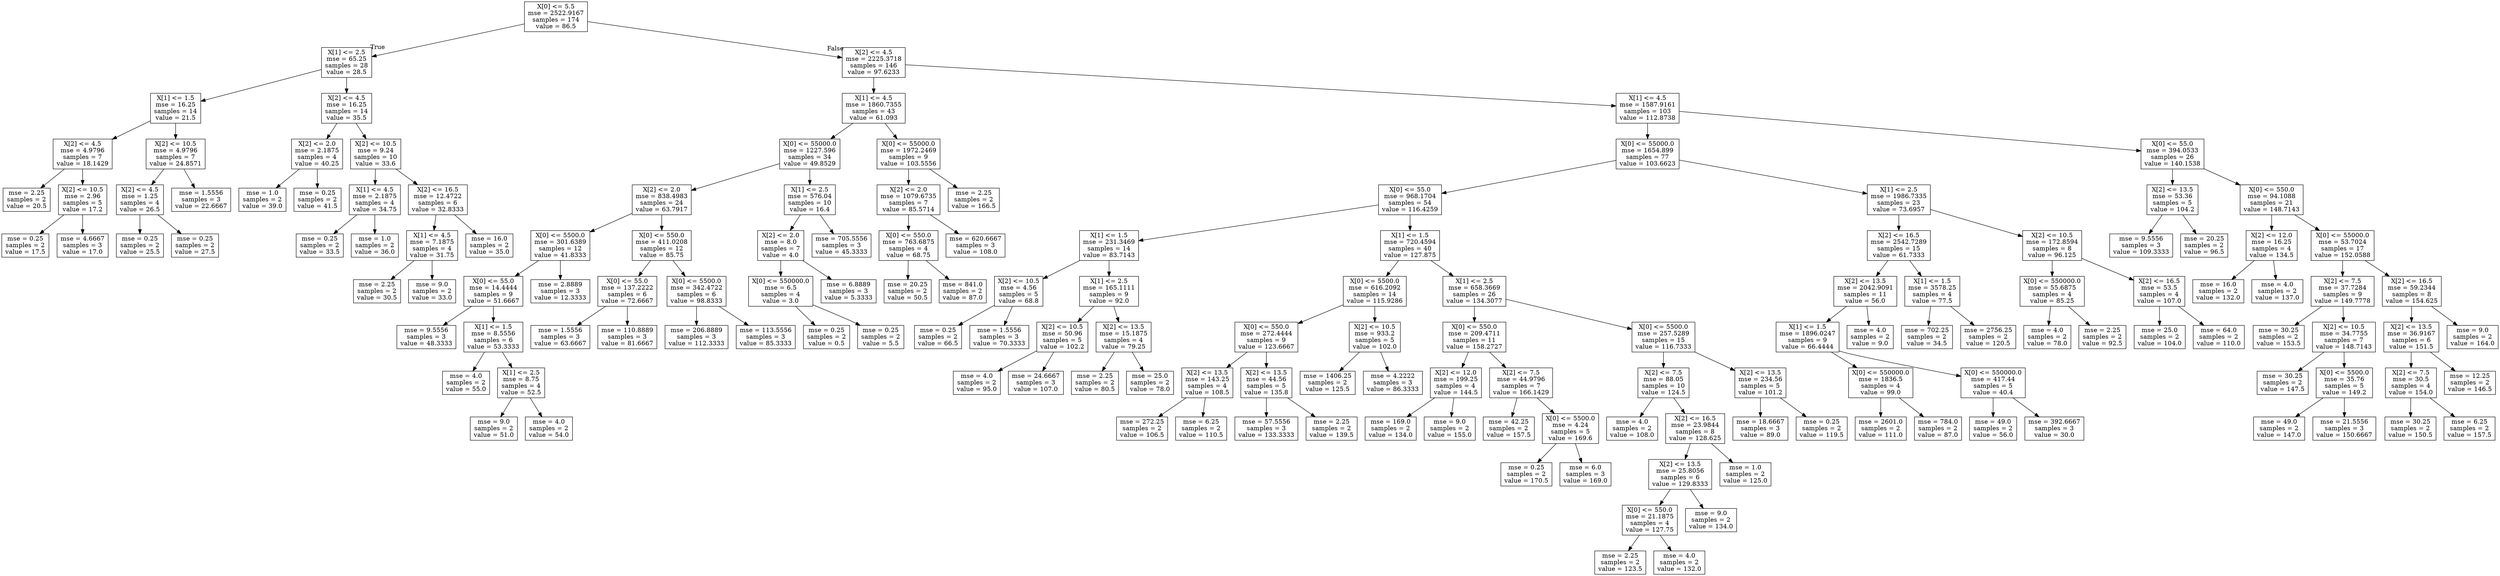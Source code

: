 digraph Tree {
node [shape=box] ;
0 [label="X[0] <= 5.5\nmse = 2522.9167\nsamples = 174\nvalue = 86.5"] ;
1 [label="X[1] <= 2.5\nmse = 65.25\nsamples = 28\nvalue = 28.5"] ;
0 -> 1 [labeldistance=2.5, labelangle=45, headlabel="True"] ;
2 [label="X[1] <= 1.5\nmse = 16.25\nsamples = 14\nvalue = 21.5"] ;
1 -> 2 ;
3 [label="X[2] <= 4.5\nmse = 4.9796\nsamples = 7\nvalue = 18.1429"] ;
2 -> 3 ;
4 [label="mse = 2.25\nsamples = 2\nvalue = 20.5"] ;
3 -> 4 ;
5 [label="X[2] <= 10.5\nmse = 2.96\nsamples = 5\nvalue = 17.2"] ;
3 -> 5 ;
6 [label="mse = 0.25\nsamples = 2\nvalue = 17.5"] ;
5 -> 6 ;
7 [label="mse = 4.6667\nsamples = 3\nvalue = 17.0"] ;
5 -> 7 ;
8 [label="X[2] <= 10.5\nmse = 4.9796\nsamples = 7\nvalue = 24.8571"] ;
2 -> 8 ;
9 [label="X[2] <= 4.5\nmse = 1.25\nsamples = 4\nvalue = 26.5"] ;
8 -> 9 ;
10 [label="mse = 0.25\nsamples = 2\nvalue = 25.5"] ;
9 -> 10 ;
11 [label="mse = 0.25\nsamples = 2\nvalue = 27.5"] ;
9 -> 11 ;
12 [label="mse = 1.5556\nsamples = 3\nvalue = 22.6667"] ;
8 -> 12 ;
13 [label="X[2] <= 4.5\nmse = 16.25\nsamples = 14\nvalue = 35.5"] ;
1 -> 13 ;
14 [label="X[2] <= 2.0\nmse = 2.1875\nsamples = 4\nvalue = 40.25"] ;
13 -> 14 ;
15 [label="mse = 1.0\nsamples = 2\nvalue = 39.0"] ;
14 -> 15 ;
16 [label="mse = 0.25\nsamples = 2\nvalue = 41.5"] ;
14 -> 16 ;
17 [label="X[2] <= 10.5\nmse = 9.24\nsamples = 10\nvalue = 33.6"] ;
13 -> 17 ;
18 [label="X[1] <= 4.5\nmse = 2.1875\nsamples = 4\nvalue = 34.75"] ;
17 -> 18 ;
19 [label="mse = 0.25\nsamples = 2\nvalue = 33.5"] ;
18 -> 19 ;
20 [label="mse = 1.0\nsamples = 2\nvalue = 36.0"] ;
18 -> 20 ;
21 [label="X[2] <= 16.5\nmse = 12.4722\nsamples = 6\nvalue = 32.8333"] ;
17 -> 21 ;
22 [label="X[1] <= 4.5\nmse = 7.1875\nsamples = 4\nvalue = 31.75"] ;
21 -> 22 ;
23 [label="mse = 2.25\nsamples = 2\nvalue = 30.5"] ;
22 -> 23 ;
24 [label="mse = 9.0\nsamples = 2\nvalue = 33.0"] ;
22 -> 24 ;
25 [label="mse = 16.0\nsamples = 2\nvalue = 35.0"] ;
21 -> 25 ;
26 [label="X[2] <= 4.5\nmse = 2225.3718\nsamples = 146\nvalue = 97.6233"] ;
0 -> 26 [labeldistance=2.5, labelangle=-45, headlabel="False"] ;
27 [label="X[1] <= 4.5\nmse = 1860.7355\nsamples = 43\nvalue = 61.093"] ;
26 -> 27 ;
28 [label="X[0] <= 55000.0\nmse = 1227.596\nsamples = 34\nvalue = 49.8529"] ;
27 -> 28 ;
29 [label="X[2] <= 2.0\nmse = 838.4983\nsamples = 24\nvalue = 63.7917"] ;
28 -> 29 ;
30 [label="X[0] <= 5500.0\nmse = 301.6389\nsamples = 12\nvalue = 41.8333"] ;
29 -> 30 ;
31 [label="X[0] <= 55.0\nmse = 14.4444\nsamples = 9\nvalue = 51.6667"] ;
30 -> 31 ;
32 [label="mse = 9.5556\nsamples = 3\nvalue = 48.3333"] ;
31 -> 32 ;
33 [label="X[1] <= 1.5\nmse = 8.5556\nsamples = 6\nvalue = 53.3333"] ;
31 -> 33 ;
34 [label="mse = 4.0\nsamples = 2\nvalue = 55.0"] ;
33 -> 34 ;
35 [label="X[1] <= 2.5\nmse = 8.75\nsamples = 4\nvalue = 52.5"] ;
33 -> 35 ;
36 [label="mse = 9.0\nsamples = 2\nvalue = 51.0"] ;
35 -> 36 ;
37 [label="mse = 4.0\nsamples = 2\nvalue = 54.0"] ;
35 -> 37 ;
38 [label="mse = 2.8889\nsamples = 3\nvalue = 12.3333"] ;
30 -> 38 ;
39 [label="X[0] <= 550.0\nmse = 411.0208\nsamples = 12\nvalue = 85.75"] ;
29 -> 39 ;
40 [label="X[0] <= 55.0\nmse = 137.2222\nsamples = 6\nvalue = 72.6667"] ;
39 -> 40 ;
41 [label="mse = 1.5556\nsamples = 3\nvalue = 63.6667"] ;
40 -> 41 ;
42 [label="mse = 110.8889\nsamples = 3\nvalue = 81.6667"] ;
40 -> 42 ;
43 [label="X[0] <= 5500.0\nmse = 342.4722\nsamples = 6\nvalue = 98.8333"] ;
39 -> 43 ;
44 [label="mse = 206.8889\nsamples = 3\nvalue = 112.3333"] ;
43 -> 44 ;
45 [label="mse = 113.5556\nsamples = 3\nvalue = 85.3333"] ;
43 -> 45 ;
46 [label="X[1] <= 2.5\nmse = 576.04\nsamples = 10\nvalue = 16.4"] ;
28 -> 46 ;
47 [label="X[2] <= 2.0\nmse = 8.0\nsamples = 7\nvalue = 4.0"] ;
46 -> 47 ;
48 [label="X[0] <= 550000.0\nmse = 6.5\nsamples = 4\nvalue = 3.0"] ;
47 -> 48 ;
49 [label="mse = 0.25\nsamples = 2\nvalue = 0.5"] ;
48 -> 49 ;
50 [label="mse = 0.25\nsamples = 2\nvalue = 5.5"] ;
48 -> 50 ;
51 [label="mse = 6.8889\nsamples = 3\nvalue = 5.3333"] ;
47 -> 51 ;
52 [label="mse = 705.5556\nsamples = 3\nvalue = 45.3333"] ;
46 -> 52 ;
53 [label="X[0] <= 55000.0\nmse = 1972.2469\nsamples = 9\nvalue = 103.5556"] ;
27 -> 53 ;
54 [label="X[2] <= 2.0\nmse = 1079.6735\nsamples = 7\nvalue = 85.5714"] ;
53 -> 54 ;
55 [label="X[0] <= 550.0\nmse = 763.6875\nsamples = 4\nvalue = 68.75"] ;
54 -> 55 ;
56 [label="mse = 20.25\nsamples = 2\nvalue = 50.5"] ;
55 -> 56 ;
57 [label="mse = 841.0\nsamples = 2\nvalue = 87.0"] ;
55 -> 57 ;
58 [label="mse = 620.6667\nsamples = 3\nvalue = 108.0"] ;
54 -> 58 ;
59 [label="mse = 2.25\nsamples = 2\nvalue = 166.5"] ;
53 -> 59 ;
60 [label="X[1] <= 4.5\nmse = 1587.9161\nsamples = 103\nvalue = 112.8738"] ;
26 -> 60 ;
61 [label="X[0] <= 55000.0\nmse = 1654.899\nsamples = 77\nvalue = 103.6623"] ;
60 -> 61 ;
62 [label="X[0] <= 55.0\nmse = 968.1704\nsamples = 54\nvalue = 116.4259"] ;
61 -> 62 ;
63 [label="X[1] <= 1.5\nmse = 231.3469\nsamples = 14\nvalue = 83.7143"] ;
62 -> 63 ;
64 [label="X[2] <= 10.5\nmse = 4.56\nsamples = 5\nvalue = 68.8"] ;
63 -> 64 ;
65 [label="mse = 0.25\nsamples = 2\nvalue = 66.5"] ;
64 -> 65 ;
66 [label="mse = 1.5556\nsamples = 3\nvalue = 70.3333"] ;
64 -> 66 ;
67 [label="X[1] <= 2.5\nmse = 165.1111\nsamples = 9\nvalue = 92.0"] ;
63 -> 67 ;
68 [label="X[2] <= 10.5\nmse = 50.96\nsamples = 5\nvalue = 102.2"] ;
67 -> 68 ;
69 [label="mse = 4.0\nsamples = 2\nvalue = 95.0"] ;
68 -> 69 ;
70 [label="mse = 24.6667\nsamples = 3\nvalue = 107.0"] ;
68 -> 70 ;
71 [label="X[2] <= 13.5\nmse = 15.1875\nsamples = 4\nvalue = 79.25"] ;
67 -> 71 ;
72 [label="mse = 2.25\nsamples = 2\nvalue = 80.5"] ;
71 -> 72 ;
73 [label="mse = 25.0\nsamples = 2\nvalue = 78.0"] ;
71 -> 73 ;
74 [label="X[1] <= 1.5\nmse = 720.4594\nsamples = 40\nvalue = 127.875"] ;
62 -> 74 ;
75 [label="X[0] <= 5500.0\nmse = 616.2092\nsamples = 14\nvalue = 115.9286"] ;
74 -> 75 ;
76 [label="X[0] <= 550.0\nmse = 272.4444\nsamples = 9\nvalue = 123.6667"] ;
75 -> 76 ;
77 [label="X[2] <= 13.5\nmse = 143.25\nsamples = 4\nvalue = 108.5"] ;
76 -> 77 ;
78 [label="mse = 272.25\nsamples = 2\nvalue = 106.5"] ;
77 -> 78 ;
79 [label="mse = 6.25\nsamples = 2\nvalue = 110.5"] ;
77 -> 79 ;
80 [label="X[2] <= 13.5\nmse = 44.56\nsamples = 5\nvalue = 135.8"] ;
76 -> 80 ;
81 [label="mse = 57.5556\nsamples = 3\nvalue = 133.3333"] ;
80 -> 81 ;
82 [label="mse = 2.25\nsamples = 2\nvalue = 139.5"] ;
80 -> 82 ;
83 [label="X[2] <= 10.5\nmse = 933.2\nsamples = 5\nvalue = 102.0"] ;
75 -> 83 ;
84 [label="mse = 1406.25\nsamples = 2\nvalue = 125.5"] ;
83 -> 84 ;
85 [label="mse = 4.2222\nsamples = 3\nvalue = 86.3333"] ;
83 -> 85 ;
86 [label="X[1] <= 2.5\nmse = 658.3669\nsamples = 26\nvalue = 134.3077"] ;
74 -> 86 ;
87 [label="X[0] <= 550.0\nmse = 209.4711\nsamples = 11\nvalue = 158.2727"] ;
86 -> 87 ;
88 [label="X[2] <= 12.0\nmse = 199.25\nsamples = 4\nvalue = 144.5"] ;
87 -> 88 ;
89 [label="mse = 169.0\nsamples = 2\nvalue = 134.0"] ;
88 -> 89 ;
90 [label="mse = 9.0\nsamples = 2\nvalue = 155.0"] ;
88 -> 90 ;
91 [label="X[2] <= 7.5\nmse = 44.9796\nsamples = 7\nvalue = 166.1429"] ;
87 -> 91 ;
92 [label="mse = 42.25\nsamples = 2\nvalue = 157.5"] ;
91 -> 92 ;
93 [label="X[0] <= 5500.0\nmse = 4.24\nsamples = 5\nvalue = 169.6"] ;
91 -> 93 ;
94 [label="mse = 0.25\nsamples = 2\nvalue = 170.5"] ;
93 -> 94 ;
95 [label="mse = 6.0\nsamples = 3\nvalue = 169.0"] ;
93 -> 95 ;
96 [label="X[0] <= 5500.0\nmse = 257.5289\nsamples = 15\nvalue = 116.7333"] ;
86 -> 96 ;
97 [label="X[2] <= 7.5\nmse = 88.05\nsamples = 10\nvalue = 124.5"] ;
96 -> 97 ;
98 [label="mse = 4.0\nsamples = 2\nvalue = 108.0"] ;
97 -> 98 ;
99 [label="X[2] <= 16.5\nmse = 23.9844\nsamples = 8\nvalue = 128.625"] ;
97 -> 99 ;
100 [label="X[2] <= 13.5\nmse = 25.8056\nsamples = 6\nvalue = 129.8333"] ;
99 -> 100 ;
101 [label="X[0] <= 550.0\nmse = 21.1875\nsamples = 4\nvalue = 127.75"] ;
100 -> 101 ;
102 [label="mse = 2.25\nsamples = 2\nvalue = 123.5"] ;
101 -> 102 ;
103 [label="mse = 4.0\nsamples = 2\nvalue = 132.0"] ;
101 -> 103 ;
104 [label="mse = 9.0\nsamples = 2\nvalue = 134.0"] ;
100 -> 104 ;
105 [label="mse = 1.0\nsamples = 2\nvalue = 125.0"] ;
99 -> 105 ;
106 [label="X[2] <= 13.5\nmse = 234.56\nsamples = 5\nvalue = 101.2"] ;
96 -> 106 ;
107 [label="mse = 18.6667\nsamples = 3\nvalue = 89.0"] ;
106 -> 107 ;
108 [label="mse = 0.25\nsamples = 2\nvalue = 119.5"] ;
106 -> 108 ;
109 [label="X[1] <= 2.5\nmse = 1986.7335\nsamples = 23\nvalue = 73.6957"] ;
61 -> 109 ;
110 [label="X[2] <= 16.5\nmse = 2542.7289\nsamples = 15\nvalue = 61.7333"] ;
109 -> 110 ;
111 [label="X[2] <= 13.5\nmse = 2042.9091\nsamples = 11\nvalue = 56.0"] ;
110 -> 111 ;
112 [label="X[1] <= 1.5\nmse = 1896.0247\nsamples = 9\nvalue = 66.4444"] ;
111 -> 112 ;
113 [label="X[0] <= 550000.0\nmse = 1836.5\nsamples = 4\nvalue = 99.0"] ;
112 -> 113 ;
114 [label="mse = 2601.0\nsamples = 2\nvalue = 111.0"] ;
113 -> 114 ;
115 [label="mse = 784.0\nsamples = 2\nvalue = 87.0"] ;
113 -> 115 ;
116 [label="X[0] <= 550000.0\nmse = 417.44\nsamples = 5\nvalue = 40.4"] ;
112 -> 116 ;
117 [label="mse = 49.0\nsamples = 2\nvalue = 56.0"] ;
116 -> 117 ;
118 [label="mse = 392.6667\nsamples = 3\nvalue = 30.0"] ;
116 -> 118 ;
119 [label="mse = 4.0\nsamples = 2\nvalue = 9.0"] ;
111 -> 119 ;
120 [label="X[1] <= 1.5\nmse = 3578.25\nsamples = 4\nvalue = 77.5"] ;
110 -> 120 ;
121 [label="mse = 702.25\nsamples = 2\nvalue = 34.5"] ;
120 -> 121 ;
122 [label="mse = 2756.25\nsamples = 2\nvalue = 120.5"] ;
120 -> 122 ;
123 [label="X[2] <= 10.5\nmse = 172.8594\nsamples = 8\nvalue = 96.125"] ;
109 -> 123 ;
124 [label="X[0] <= 550000.0\nmse = 55.6875\nsamples = 4\nvalue = 85.25"] ;
123 -> 124 ;
125 [label="mse = 4.0\nsamples = 2\nvalue = 78.0"] ;
124 -> 125 ;
126 [label="mse = 2.25\nsamples = 2\nvalue = 92.5"] ;
124 -> 126 ;
127 [label="X[2] <= 16.5\nmse = 53.5\nsamples = 4\nvalue = 107.0"] ;
123 -> 127 ;
128 [label="mse = 25.0\nsamples = 2\nvalue = 104.0"] ;
127 -> 128 ;
129 [label="mse = 64.0\nsamples = 2\nvalue = 110.0"] ;
127 -> 129 ;
130 [label="X[0] <= 55.0\nmse = 394.0533\nsamples = 26\nvalue = 140.1538"] ;
60 -> 130 ;
131 [label="X[2] <= 13.5\nmse = 53.36\nsamples = 5\nvalue = 104.2"] ;
130 -> 131 ;
132 [label="mse = 9.5556\nsamples = 3\nvalue = 109.3333"] ;
131 -> 132 ;
133 [label="mse = 20.25\nsamples = 2\nvalue = 96.5"] ;
131 -> 133 ;
134 [label="X[0] <= 550.0\nmse = 94.1088\nsamples = 21\nvalue = 148.7143"] ;
130 -> 134 ;
135 [label="X[2] <= 12.0\nmse = 16.25\nsamples = 4\nvalue = 134.5"] ;
134 -> 135 ;
136 [label="mse = 16.0\nsamples = 2\nvalue = 132.0"] ;
135 -> 136 ;
137 [label="mse = 4.0\nsamples = 2\nvalue = 137.0"] ;
135 -> 137 ;
138 [label="X[0] <= 55000.0\nmse = 53.7024\nsamples = 17\nvalue = 152.0588"] ;
134 -> 138 ;
139 [label="X[2] <= 7.5\nmse = 37.7284\nsamples = 9\nvalue = 149.7778"] ;
138 -> 139 ;
140 [label="mse = 30.25\nsamples = 2\nvalue = 153.5"] ;
139 -> 140 ;
141 [label="X[2] <= 10.5\nmse = 34.7755\nsamples = 7\nvalue = 148.7143"] ;
139 -> 141 ;
142 [label="mse = 30.25\nsamples = 2\nvalue = 147.5"] ;
141 -> 142 ;
143 [label="X[0] <= 5500.0\nmse = 35.76\nsamples = 5\nvalue = 149.2"] ;
141 -> 143 ;
144 [label="mse = 49.0\nsamples = 2\nvalue = 147.0"] ;
143 -> 144 ;
145 [label="mse = 21.5556\nsamples = 3\nvalue = 150.6667"] ;
143 -> 145 ;
146 [label="X[2] <= 16.5\nmse = 59.2344\nsamples = 8\nvalue = 154.625"] ;
138 -> 146 ;
147 [label="X[2] <= 13.5\nmse = 36.9167\nsamples = 6\nvalue = 151.5"] ;
146 -> 147 ;
148 [label="X[2] <= 7.5\nmse = 30.5\nsamples = 4\nvalue = 154.0"] ;
147 -> 148 ;
149 [label="mse = 30.25\nsamples = 2\nvalue = 150.5"] ;
148 -> 149 ;
150 [label="mse = 6.25\nsamples = 2\nvalue = 157.5"] ;
148 -> 150 ;
151 [label="mse = 12.25\nsamples = 2\nvalue = 146.5"] ;
147 -> 151 ;
152 [label="mse = 9.0\nsamples = 2\nvalue = 164.0"] ;
146 -> 152 ;
}
